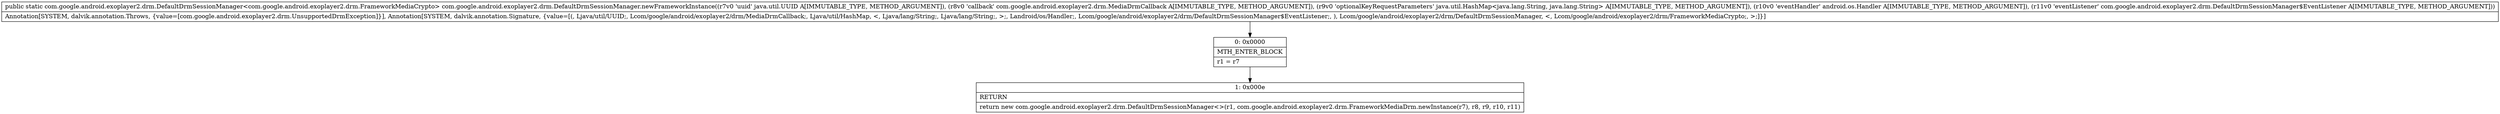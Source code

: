 digraph "CFG forcom.google.android.exoplayer2.drm.DefaultDrmSessionManager.newFrameworkInstance(Ljava\/util\/UUID;Lcom\/google\/android\/exoplayer2\/drm\/MediaDrmCallback;Ljava\/util\/HashMap;Landroid\/os\/Handler;Lcom\/google\/android\/exoplayer2\/drm\/DefaultDrmSessionManager$EventListener;)Lcom\/google\/android\/exoplayer2\/drm\/DefaultDrmSessionManager;" {
Node_0 [shape=record,label="{0\:\ 0x0000|MTH_ENTER_BLOCK\l|r1 = r7\l}"];
Node_1 [shape=record,label="{1\:\ 0x000e|RETURN\l|return new com.google.android.exoplayer2.drm.DefaultDrmSessionManager\<\>(r1, com.google.android.exoplayer2.drm.FrameworkMediaDrm.newInstance(r7), r8, r9, r10, r11)\l}"];
MethodNode[shape=record,label="{public static com.google.android.exoplayer2.drm.DefaultDrmSessionManager\<com.google.android.exoplayer2.drm.FrameworkMediaCrypto\> com.google.android.exoplayer2.drm.DefaultDrmSessionManager.newFrameworkInstance((r7v0 'uuid' java.util.UUID A[IMMUTABLE_TYPE, METHOD_ARGUMENT]), (r8v0 'callback' com.google.android.exoplayer2.drm.MediaDrmCallback A[IMMUTABLE_TYPE, METHOD_ARGUMENT]), (r9v0 'optionalKeyRequestParameters' java.util.HashMap\<java.lang.String, java.lang.String\> A[IMMUTABLE_TYPE, METHOD_ARGUMENT]), (r10v0 'eventHandler' android.os.Handler A[IMMUTABLE_TYPE, METHOD_ARGUMENT]), (r11v0 'eventListener' com.google.android.exoplayer2.drm.DefaultDrmSessionManager$EventListener A[IMMUTABLE_TYPE, METHOD_ARGUMENT]))  | Annotation[SYSTEM, dalvik.annotation.Throws, \{value=[com.google.android.exoplayer2.drm.UnsupportedDrmException]\}], Annotation[SYSTEM, dalvik.annotation.Signature, \{value=[(, Ljava\/util\/UUID;, Lcom\/google\/android\/exoplayer2\/drm\/MediaDrmCallback;, Ljava\/util\/HashMap, \<, Ljava\/lang\/String;, Ljava\/lang\/String;, \>;, Landroid\/os\/Handler;, Lcom\/google\/android\/exoplayer2\/drm\/DefaultDrmSessionManager$EventListener;, ), Lcom\/google\/android\/exoplayer2\/drm\/DefaultDrmSessionManager, \<, Lcom\/google\/android\/exoplayer2\/drm\/FrameworkMediaCrypto;, \>;]\}]\l}"];
MethodNode -> Node_0;
Node_0 -> Node_1;
}

